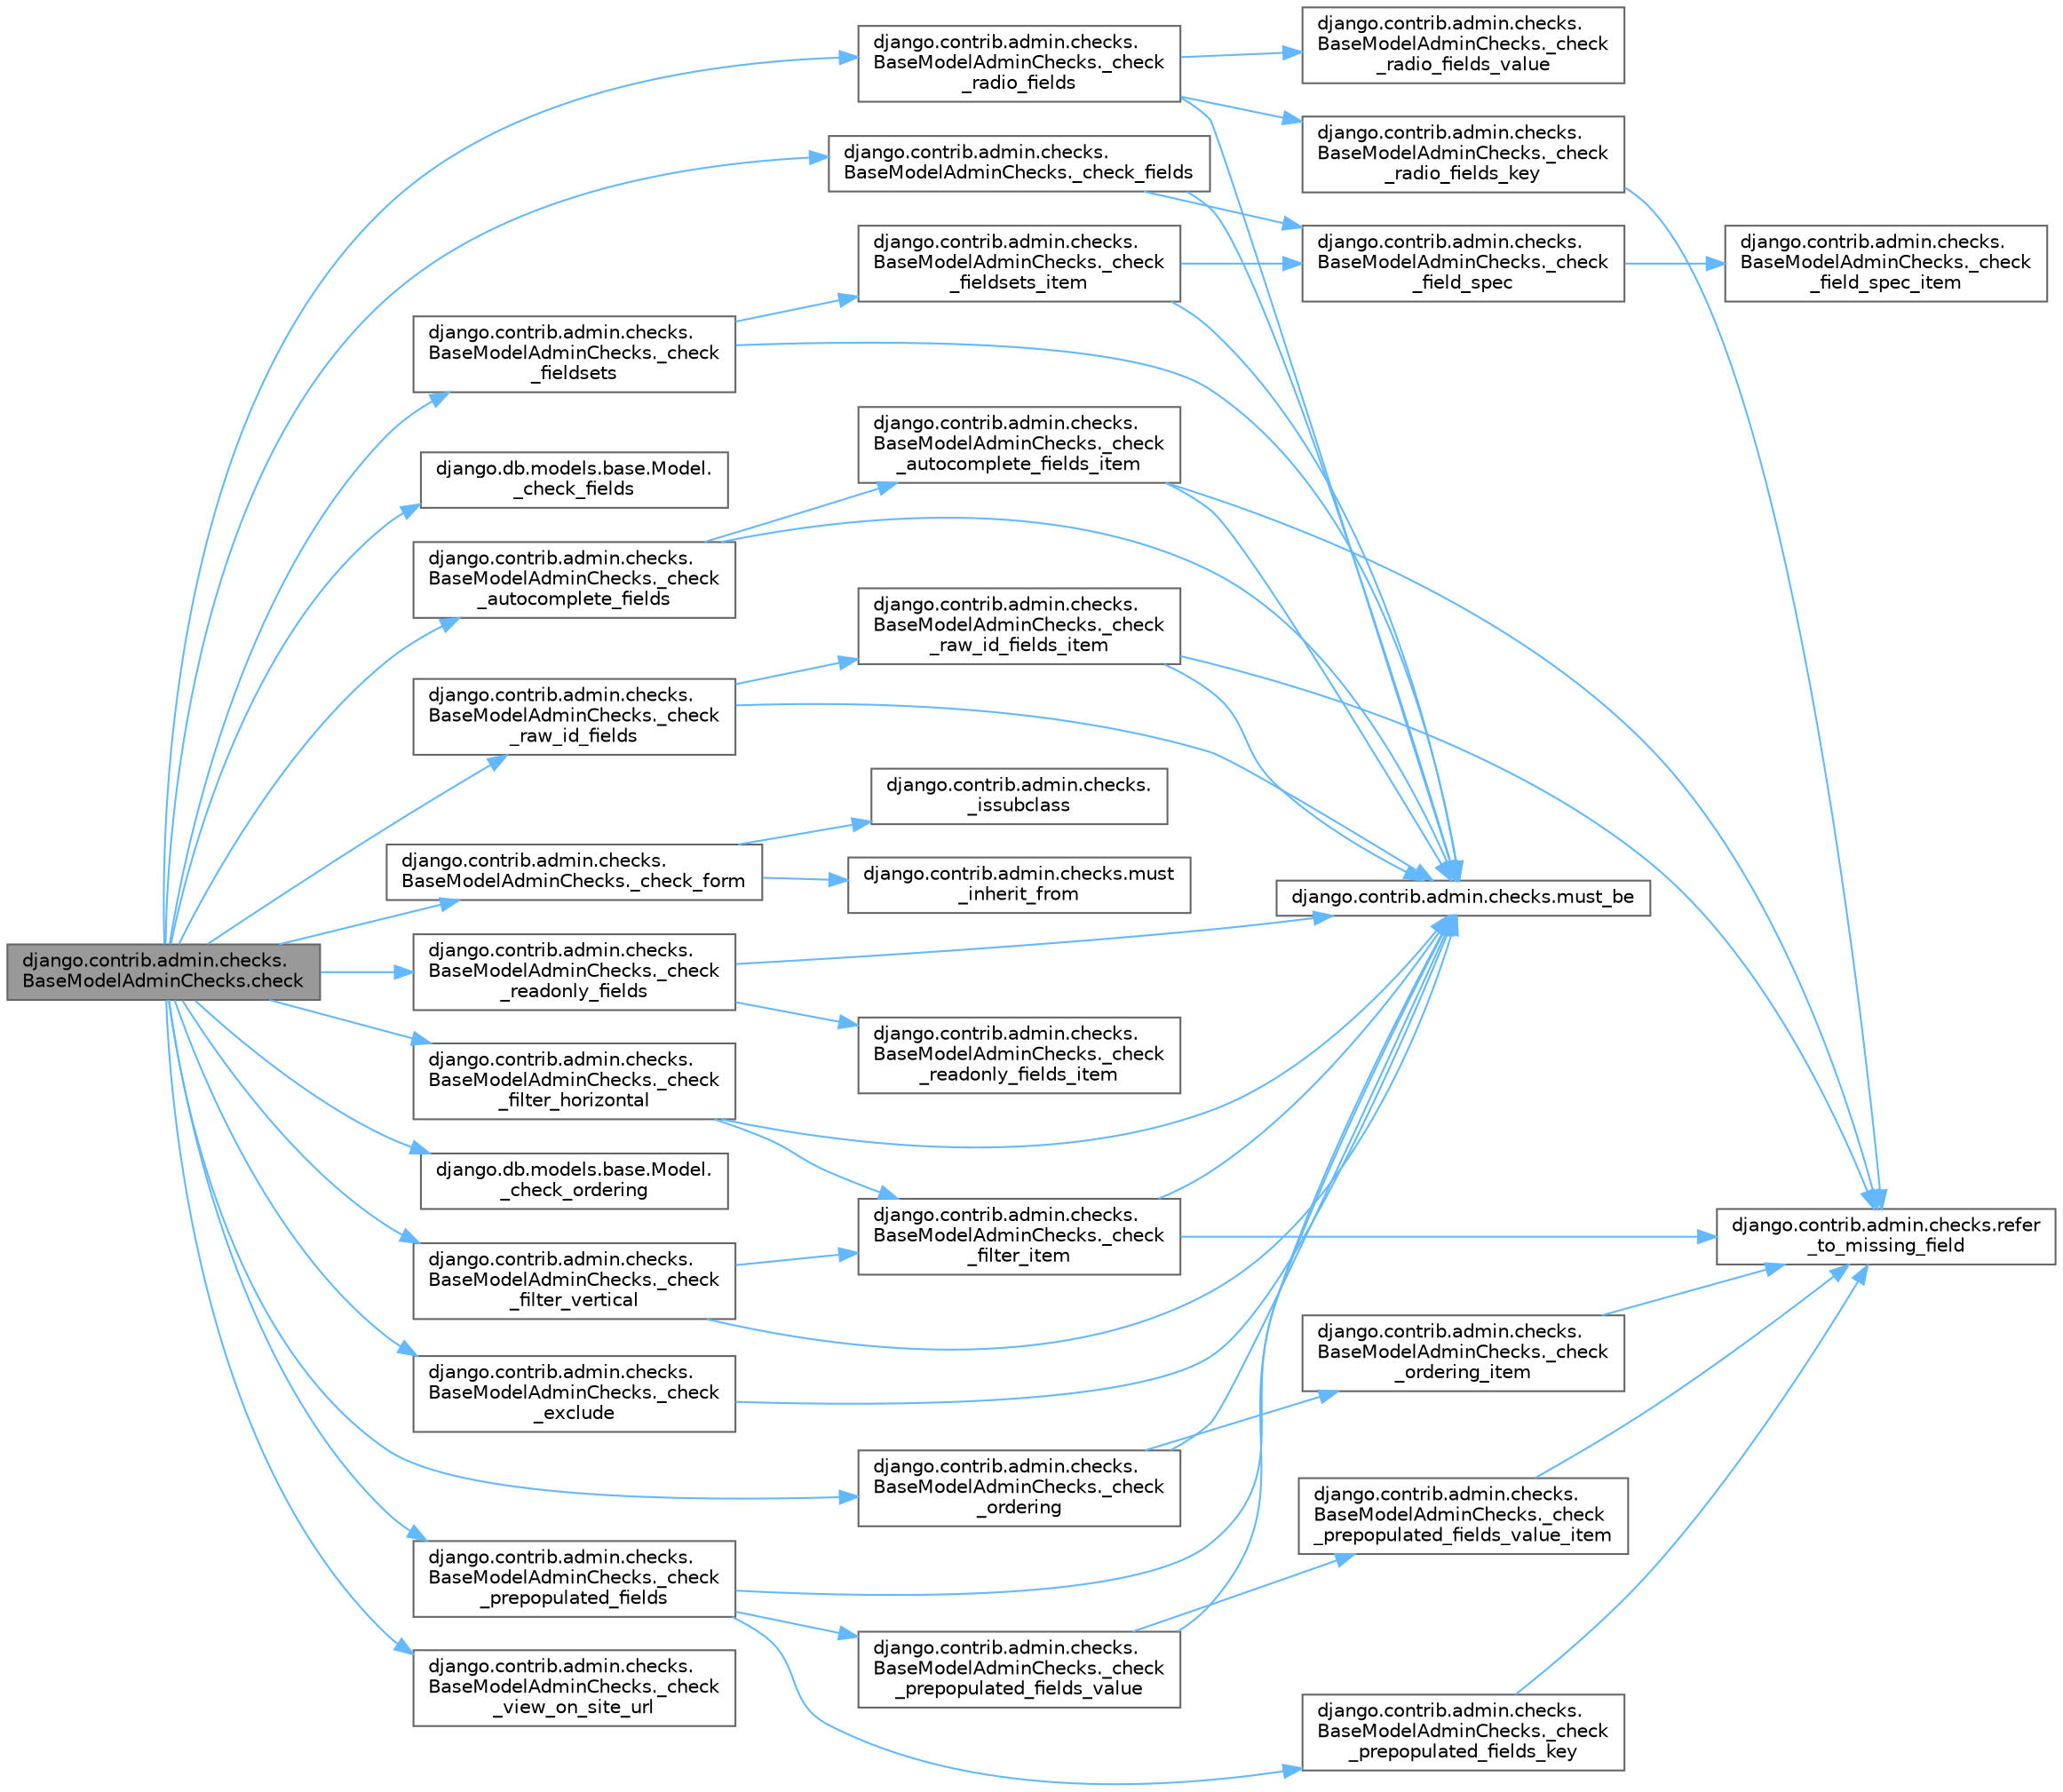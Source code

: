 digraph "django.contrib.admin.checks.BaseModelAdminChecks.check"
{
 // LATEX_PDF_SIZE
  bgcolor="transparent";
  edge [fontname=Helvetica,fontsize=10,labelfontname=Helvetica,labelfontsize=10];
  node [fontname=Helvetica,fontsize=10,shape=box,height=0.2,width=0.4];
  rankdir="LR";
  Node1 [id="Node000001",label="django.contrib.admin.checks.\lBaseModelAdminChecks.check",height=0.2,width=0.4,color="gray40", fillcolor="grey60", style="filled", fontcolor="black",tooltip=" "];
  Node1 -> Node2 [id="edge1_Node000001_Node000002",color="steelblue1",style="solid",tooltip=" "];
  Node2 [id="Node000002",label="django.contrib.admin.checks.\lBaseModelAdminChecks._check\l_autocomplete_fields",height=0.2,width=0.4,color="grey40", fillcolor="white", style="filled",URL="$classdjango_1_1contrib_1_1admin_1_1checks_1_1_base_model_admin_checks.html#aae28443fe76f9522cb186eb52a0535f4",tooltip=" "];
  Node2 -> Node3 [id="edge2_Node000002_Node000003",color="steelblue1",style="solid",tooltip=" "];
  Node3 [id="Node000003",label="django.contrib.admin.checks.\lBaseModelAdminChecks._check\l_autocomplete_fields_item",height=0.2,width=0.4,color="grey40", fillcolor="white", style="filled",URL="$classdjango_1_1contrib_1_1admin_1_1checks_1_1_base_model_admin_checks.html#a021c03cbd65d3b51253aaf6c5e71d5ee",tooltip=" "];
  Node3 -> Node4 [id="edge3_Node000003_Node000004",color="steelblue1",style="solid",tooltip=" "];
  Node4 [id="Node000004",label="django.contrib.admin.checks.must_be",height=0.2,width=0.4,color="grey40", fillcolor="white", style="filled",URL="$namespacedjango_1_1contrib_1_1admin_1_1checks.html#a6f674789312e829118f535e58004c9e9",tooltip=" "];
  Node3 -> Node5 [id="edge4_Node000003_Node000005",color="steelblue1",style="solid",tooltip=" "];
  Node5 [id="Node000005",label="django.contrib.admin.checks.refer\l_to_missing_field",height=0.2,width=0.4,color="grey40", fillcolor="white", style="filled",URL="$namespacedjango_1_1contrib_1_1admin_1_1checks.html#abd7b3cea2a86c20ca0f0cf7491fbf674",tooltip=" "];
  Node2 -> Node4 [id="edge5_Node000002_Node000004",color="steelblue1",style="solid",tooltip=" "];
  Node1 -> Node6 [id="edge6_Node000001_Node000006",color="steelblue1",style="solid",tooltip=" "];
  Node6 [id="Node000006",label="django.contrib.admin.checks.\lBaseModelAdminChecks._check\l_exclude",height=0.2,width=0.4,color="grey40", fillcolor="white", style="filled",URL="$classdjango_1_1contrib_1_1admin_1_1checks_1_1_base_model_admin_checks.html#a7e568228221b7c8b6060525c1ffd5752",tooltip=" "];
  Node6 -> Node4 [id="edge7_Node000006_Node000004",color="steelblue1",style="solid",tooltip=" "];
  Node1 -> Node7 [id="edge8_Node000001_Node000007",color="steelblue1",style="solid",tooltip=" "];
  Node7 [id="Node000007",label="django.contrib.admin.checks.\lBaseModelAdminChecks._check_fields",height=0.2,width=0.4,color="grey40", fillcolor="white", style="filled",URL="$classdjango_1_1contrib_1_1admin_1_1checks_1_1_base_model_admin_checks.html#a9d922f9868f8209e93df8fb3592b853c",tooltip=" "];
  Node7 -> Node8 [id="edge9_Node000007_Node000008",color="steelblue1",style="solid",tooltip=" "];
  Node8 [id="Node000008",label="django.contrib.admin.checks.\lBaseModelAdminChecks._check\l_field_spec",height=0.2,width=0.4,color="grey40", fillcolor="white", style="filled",URL="$classdjango_1_1contrib_1_1admin_1_1checks_1_1_base_model_admin_checks.html#a2cee791743717ac5b0005f039e901770",tooltip=" "];
  Node8 -> Node9 [id="edge10_Node000008_Node000009",color="steelblue1",style="solid",tooltip=" "];
  Node9 [id="Node000009",label="django.contrib.admin.checks.\lBaseModelAdminChecks._check\l_field_spec_item",height=0.2,width=0.4,color="grey40", fillcolor="white", style="filled",URL="$classdjango_1_1contrib_1_1admin_1_1checks_1_1_base_model_admin_checks.html#a3f319e51dca6c59f51b199cd71abfc6a",tooltip=" "];
  Node7 -> Node4 [id="edge11_Node000007_Node000004",color="steelblue1",style="solid",tooltip=" "];
  Node1 -> Node10 [id="edge12_Node000001_Node000010",color="steelblue1",style="solid",tooltip=" "];
  Node10 [id="Node000010",label="django.db.models.base.Model.\l_check_fields",height=0.2,width=0.4,color="grey40", fillcolor="white", style="filled",URL="$classdjango_1_1db_1_1models_1_1base_1_1_model.html#a2a0ed93ac8c374f4214471de230c038b",tooltip=" "];
  Node1 -> Node11 [id="edge13_Node000001_Node000011",color="steelblue1",style="solid",tooltip=" "];
  Node11 [id="Node000011",label="django.contrib.admin.checks.\lBaseModelAdminChecks._check\l_fieldsets",height=0.2,width=0.4,color="grey40", fillcolor="white", style="filled",URL="$classdjango_1_1contrib_1_1admin_1_1checks_1_1_base_model_admin_checks.html#adc5e38582a7c384419868c434f058850",tooltip=" "];
  Node11 -> Node12 [id="edge14_Node000011_Node000012",color="steelblue1",style="solid",tooltip=" "];
  Node12 [id="Node000012",label="django.contrib.admin.checks.\lBaseModelAdminChecks._check\l_fieldsets_item",height=0.2,width=0.4,color="grey40", fillcolor="white", style="filled",URL="$classdjango_1_1contrib_1_1admin_1_1checks_1_1_base_model_admin_checks.html#a2eb479b2250304c012f1043cd01603a5",tooltip=" "];
  Node12 -> Node8 [id="edge15_Node000012_Node000008",color="steelblue1",style="solid",tooltip=" "];
  Node12 -> Node4 [id="edge16_Node000012_Node000004",color="steelblue1",style="solid",tooltip=" "];
  Node11 -> Node4 [id="edge17_Node000011_Node000004",color="steelblue1",style="solid",tooltip=" "];
  Node1 -> Node13 [id="edge18_Node000001_Node000013",color="steelblue1",style="solid",tooltip=" "];
  Node13 [id="Node000013",label="django.contrib.admin.checks.\lBaseModelAdminChecks._check\l_filter_horizontal",height=0.2,width=0.4,color="grey40", fillcolor="white", style="filled",URL="$classdjango_1_1contrib_1_1admin_1_1checks_1_1_base_model_admin_checks.html#ab82a8ddf9e046569b53fd66232785316",tooltip=" "];
  Node13 -> Node14 [id="edge19_Node000013_Node000014",color="steelblue1",style="solid",tooltip=" "];
  Node14 [id="Node000014",label="django.contrib.admin.checks.\lBaseModelAdminChecks._check\l_filter_item",height=0.2,width=0.4,color="grey40", fillcolor="white", style="filled",URL="$classdjango_1_1contrib_1_1admin_1_1checks_1_1_base_model_admin_checks.html#a92215c736e7fb8c166afa33f7ed4eabd",tooltip=" "];
  Node14 -> Node4 [id="edge20_Node000014_Node000004",color="steelblue1",style="solid",tooltip=" "];
  Node14 -> Node5 [id="edge21_Node000014_Node000005",color="steelblue1",style="solid",tooltip=" "];
  Node13 -> Node4 [id="edge22_Node000013_Node000004",color="steelblue1",style="solid",tooltip=" "];
  Node1 -> Node15 [id="edge23_Node000001_Node000015",color="steelblue1",style="solid",tooltip=" "];
  Node15 [id="Node000015",label="django.contrib.admin.checks.\lBaseModelAdminChecks._check\l_filter_vertical",height=0.2,width=0.4,color="grey40", fillcolor="white", style="filled",URL="$classdjango_1_1contrib_1_1admin_1_1checks_1_1_base_model_admin_checks.html#a579e9edf09398cdb6ce01d59467a85f5",tooltip=" "];
  Node15 -> Node14 [id="edge24_Node000015_Node000014",color="steelblue1",style="solid",tooltip=" "];
  Node15 -> Node4 [id="edge25_Node000015_Node000004",color="steelblue1",style="solid",tooltip=" "];
  Node1 -> Node16 [id="edge26_Node000001_Node000016",color="steelblue1",style="solid",tooltip=" "];
  Node16 [id="Node000016",label="django.contrib.admin.checks.\lBaseModelAdminChecks._check_form",height=0.2,width=0.4,color="grey40", fillcolor="white", style="filled",URL="$classdjango_1_1contrib_1_1admin_1_1checks_1_1_base_model_admin_checks.html#a5cc90d4fb86ffcc5170886d01dc2d243",tooltip=" "];
  Node16 -> Node17 [id="edge27_Node000016_Node000017",color="steelblue1",style="solid",tooltip=" "];
  Node17 [id="Node000017",label="django.contrib.admin.checks.\l_issubclass",height=0.2,width=0.4,color="grey40", fillcolor="white", style="filled",URL="$namespacedjango_1_1contrib_1_1admin_1_1checks.html#a12707570800a76b009274cf2958f85f5",tooltip=" "];
  Node16 -> Node18 [id="edge28_Node000016_Node000018",color="steelblue1",style="solid",tooltip=" "];
  Node18 [id="Node000018",label="django.contrib.admin.checks.must\l_inherit_from",height=0.2,width=0.4,color="grey40", fillcolor="white", style="filled",URL="$namespacedjango_1_1contrib_1_1admin_1_1checks.html#ab3b37b2f5569a354fb769350d438bf6b",tooltip=" "];
  Node1 -> Node19 [id="edge29_Node000001_Node000019",color="steelblue1",style="solid",tooltip=" "];
  Node19 [id="Node000019",label="django.contrib.admin.checks.\lBaseModelAdminChecks._check\l_ordering",height=0.2,width=0.4,color="grey40", fillcolor="white", style="filled",URL="$classdjango_1_1contrib_1_1admin_1_1checks_1_1_base_model_admin_checks.html#a5fd2544bb7046eefbabfee5ff930884e",tooltip=" "];
  Node19 -> Node20 [id="edge30_Node000019_Node000020",color="steelblue1",style="solid",tooltip=" "];
  Node20 [id="Node000020",label="django.contrib.admin.checks.\lBaseModelAdminChecks._check\l_ordering_item",height=0.2,width=0.4,color="grey40", fillcolor="white", style="filled",URL="$classdjango_1_1contrib_1_1admin_1_1checks_1_1_base_model_admin_checks.html#aa7b63bf01eb9042f491e08b4b3502773",tooltip=" "];
  Node20 -> Node5 [id="edge31_Node000020_Node000005",color="steelblue1",style="solid",tooltip=" "];
  Node19 -> Node4 [id="edge32_Node000019_Node000004",color="steelblue1",style="solid",tooltip=" "];
  Node1 -> Node21 [id="edge33_Node000001_Node000021",color="steelblue1",style="solid",tooltip=" "];
  Node21 [id="Node000021",label="django.db.models.base.Model.\l_check_ordering",height=0.2,width=0.4,color="grey40", fillcolor="white", style="filled",URL="$classdjango_1_1db_1_1models_1_1base_1_1_model.html#a945afe6ffda6f9f2c4e31b13dc811358",tooltip=" "];
  Node1 -> Node22 [id="edge34_Node000001_Node000022",color="steelblue1",style="solid",tooltip=" "];
  Node22 [id="Node000022",label="django.contrib.admin.checks.\lBaseModelAdminChecks._check\l_prepopulated_fields",height=0.2,width=0.4,color="grey40", fillcolor="white", style="filled",URL="$classdjango_1_1contrib_1_1admin_1_1checks_1_1_base_model_admin_checks.html#ae22f45f2c3e813ea961f2fc507208f46",tooltip=" "];
  Node22 -> Node23 [id="edge35_Node000022_Node000023",color="steelblue1",style="solid",tooltip=" "];
  Node23 [id="Node000023",label="django.contrib.admin.checks.\lBaseModelAdminChecks._check\l_prepopulated_fields_key",height=0.2,width=0.4,color="grey40", fillcolor="white", style="filled",URL="$classdjango_1_1contrib_1_1admin_1_1checks_1_1_base_model_admin_checks.html#a1c060a9d022949fc13c7f2b8a4fa27d3",tooltip=" "];
  Node23 -> Node5 [id="edge36_Node000023_Node000005",color="steelblue1",style="solid",tooltip=" "];
  Node22 -> Node24 [id="edge37_Node000022_Node000024",color="steelblue1",style="solid",tooltip=" "];
  Node24 [id="Node000024",label="django.contrib.admin.checks.\lBaseModelAdminChecks._check\l_prepopulated_fields_value",height=0.2,width=0.4,color="grey40", fillcolor="white", style="filled",URL="$classdjango_1_1contrib_1_1admin_1_1checks_1_1_base_model_admin_checks.html#a7847cd31568e93046f46cddd0b2db198",tooltip=" "];
  Node24 -> Node25 [id="edge38_Node000024_Node000025",color="steelblue1",style="solid",tooltip=" "];
  Node25 [id="Node000025",label="django.contrib.admin.checks.\lBaseModelAdminChecks._check\l_prepopulated_fields_value_item",height=0.2,width=0.4,color="grey40", fillcolor="white", style="filled",URL="$classdjango_1_1contrib_1_1admin_1_1checks_1_1_base_model_admin_checks.html#a72677fc66a4fa21fc05a9c6cc7ab5ccc",tooltip=" "];
  Node25 -> Node5 [id="edge39_Node000025_Node000005",color="steelblue1",style="solid",tooltip=" "];
  Node24 -> Node4 [id="edge40_Node000024_Node000004",color="steelblue1",style="solid",tooltip=" "];
  Node22 -> Node4 [id="edge41_Node000022_Node000004",color="steelblue1",style="solid",tooltip=" "];
  Node1 -> Node26 [id="edge42_Node000001_Node000026",color="steelblue1",style="solid",tooltip=" "];
  Node26 [id="Node000026",label="django.contrib.admin.checks.\lBaseModelAdminChecks._check\l_radio_fields",height=0.2,width=0.4,color="grey40", fillcolor="white", style="filled",URL="$classdjango_1_1contrib_1_1admin_1_1checks_1_1_base_model_admin_checks.html#a39448480e15a5f17c5ee120ebd660807",tooltip=" "];
  Node26 -> Node27 [id="edge43_Node000026_Node000027",color="steelblue1",style="solid",tooltip=" "];
  Node27 [id="Node000027",label="django.contrib.admin.checks.\lBaseModelAdminChecks._check\l_radio_fields_key",height=0.2,width=0.4,color="grey40", fillcolor="white", style="filled",URL="$classdjango_1_1contrib_1_1admin_1_1checks_1_1_base_model_admin_checks.html#a0fe279ccd7ba57dcb98c97acbe33bcdf",tooltip=" "];
  Node27 -> Node5 [id="edge44_Node000027_Node000005",color="steelblue1",style="solid",tooltip=" "];
  Node26 -> Node28 [id="edge45_Node000026_Node000028",color="steelblue1",style="solid",tooltip=" "];
  Node28 [id="Node000028",label="django.contrib.admin.checks.\lBaseModelAdminChecks._check\l_radio_fields_value",height=0.2,width=0.4,color="grey40", fillcolor="white", style="filled",URL="$classdjango_1_1contrib_1_1admin_1_1checks_1_1_base_model_admin_checks.html#a438d3bfeffa8ac3d956ebcbc726157f1",tooltip=" "];
  Node26 -> Node4 [id="edge46_Node000026_Node000004",color="steelblue1",style="solid",tooltip=" "];
  Node1 -> Node29 [id="edge47_Node000001_Node000029",color="steelblue1",style="solid",tooltip=" "];
  Node29 [id="Node000029",label="django.contrib.admin.checks.\lBaseModelAdminChecks._check\l_raw_id_fields",height=0.2,width=0.4,color="grey40", fillcolor="white", style="filled",URL="$classdjango_1_1contrib_1_1admin_1_1checks_1_1_base_model_admin_checks.html#ae9b0bc43dc132233e7f5eee5855c5a55",tooltip=" "];
  Node29 -> Node30 [id="edge48_Node000029_Node000030",color="steelblue1",style="solid",tooltip=" "];
  Node30 [id="Node000030",label="django.contrib.admin.checks.\lBaseModelAdminChecks._check\l_raw_id_fields_item",height=0.2,width=0.4,color="grey40", fillcolor="white", style="filled",URL="$classdjango_1_1contrib_1_1admin_1_1checks_1_1_base_model_admin_checks.html#a589eff3ede8b3f4e0f9de22a920a348c",tooltip=" "];
  Node30 -> Node4 [id="edge49_Node000030_Node000004",color="steelblue1",style="solid",tooltip=" "];
  Node30 -> Node5 [id="edge50_Node000030_Node000005",color="steelblue1",style="solid",tooltip=" "];
  Node29 -> Node4 [id="edge51_Node000029_Node000004",color="steelblue1",style="solid",tooltip=" "];
  Node1 -> Node31 [id="edge52_Node000001_Node000031",color="steelblue1",style="solid",tooltip=" "];
  Node31 [id="Node000031",label="django.contrib.admin.checks.\lBaseModelAdminChecks._check\l_readonly_fields",height=0.2,width=0.4,color="grey40", fillcolor="white", style="filled",URL="$classdjango_1_1contrib_1_1admin_1_1checks_1_1_base_model_admin_checks.html#a8190253e9d7594dcc87b68a764a963c7",tooltip=" "];
  Node31 -> Node32 [id="edge53_Node000031_Node000032",color="steelblue1",style="solid",tooltip=" "];
  Node32 [id="Node000032",label="django.contrib.admin.checks.\lBaseModelAdminChecks._check\l_readonly_fields_item",height=0.2,width=0.4,color="grey40", fillcolor="white", style="filled",URL="$classdjango_1_1contrib_1_1admin_1_1checks_1_1_base_model_admin_checks.html#a6b16fea757a40502779285b4a0c1d5bb",tooltip=" "];
  Node31 -> Node4 [id="edge54_Node000031_Node000004",color="steelblue1",style="solid",tooltip=" "];
  Node1 -> Node33 [id="edge55_Node000001_Node000033",color="steelblue1",style="solid",tooltip=" "];
  Node33 [id="Node000033",label="django.contrib.admin.checks.\lBaseModelAdminChecks._check\l_view_on_site_url",height=0.2,width=0.4,color="grey40", fillcolor="white", style="filled",URL="$classdjango_1_1contrib_1_1admin_1_1checks_1_1_base_model_admin_checks.html#a9a57b429d10d08cbbe9f2bdd5773d58a",tooltip=" "];
}
